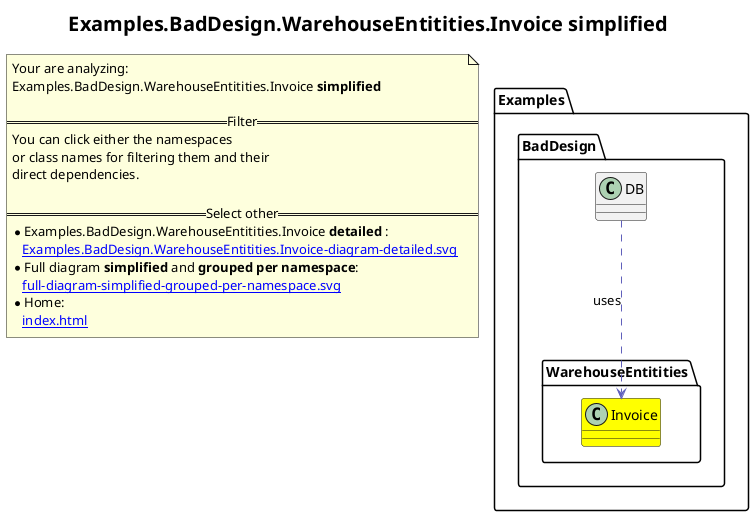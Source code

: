 @startuml
skinparam linetype ortho
title <size:20>Examples.BadDesign.WarehouseEntitities.Invoice **simplified** </size>
note "Your are analyzing:\nExamples.BadDesign.WarehouseEntitities.Invoice **simplified** \n\n==Filter==\nYou can click either the namespaces \nor class names for filtering them and their\ndirect dependencies.\n\n==Select other==\n* Examples.BadDesign.WarehouseEntitities.Invoice **detailed** :\n   [[Examples.BadDesign.WarehouseEntitities.Invoice-diagram-detailed.svg]]\n* Full diagram **simplified** and **grouped per namespace**:\n   [[full-diagram-simplified-grouped-per-namespace.svg]]\n* Home:\n   [[index.html]]" as FloatingNote
  class Examples.BadDesign.DB [[Examples.BadDesign.DB-diagram-simplified.svg]]  {
  }
    class Examples.BadDesign.WarehouseEntitities.Invoice [[Examples.BadDesign.WarehouseEntitities.Invoice-diagram-simplified.svg]] #yellow {
    }
 ' *************************************** 
 ' *************************************** 
 ' *************************************** 
' Class relations extracted from namespace:
' Examples.BadDesign
Examples.BadDesign.DB .[#6060BB].> Examples.BadDesign.WarehouseEntitities.Invoice  : uses 
' Class relations extracted from namespace:
' Examples.BadDesign.WarehouseEntitities
@enduml
